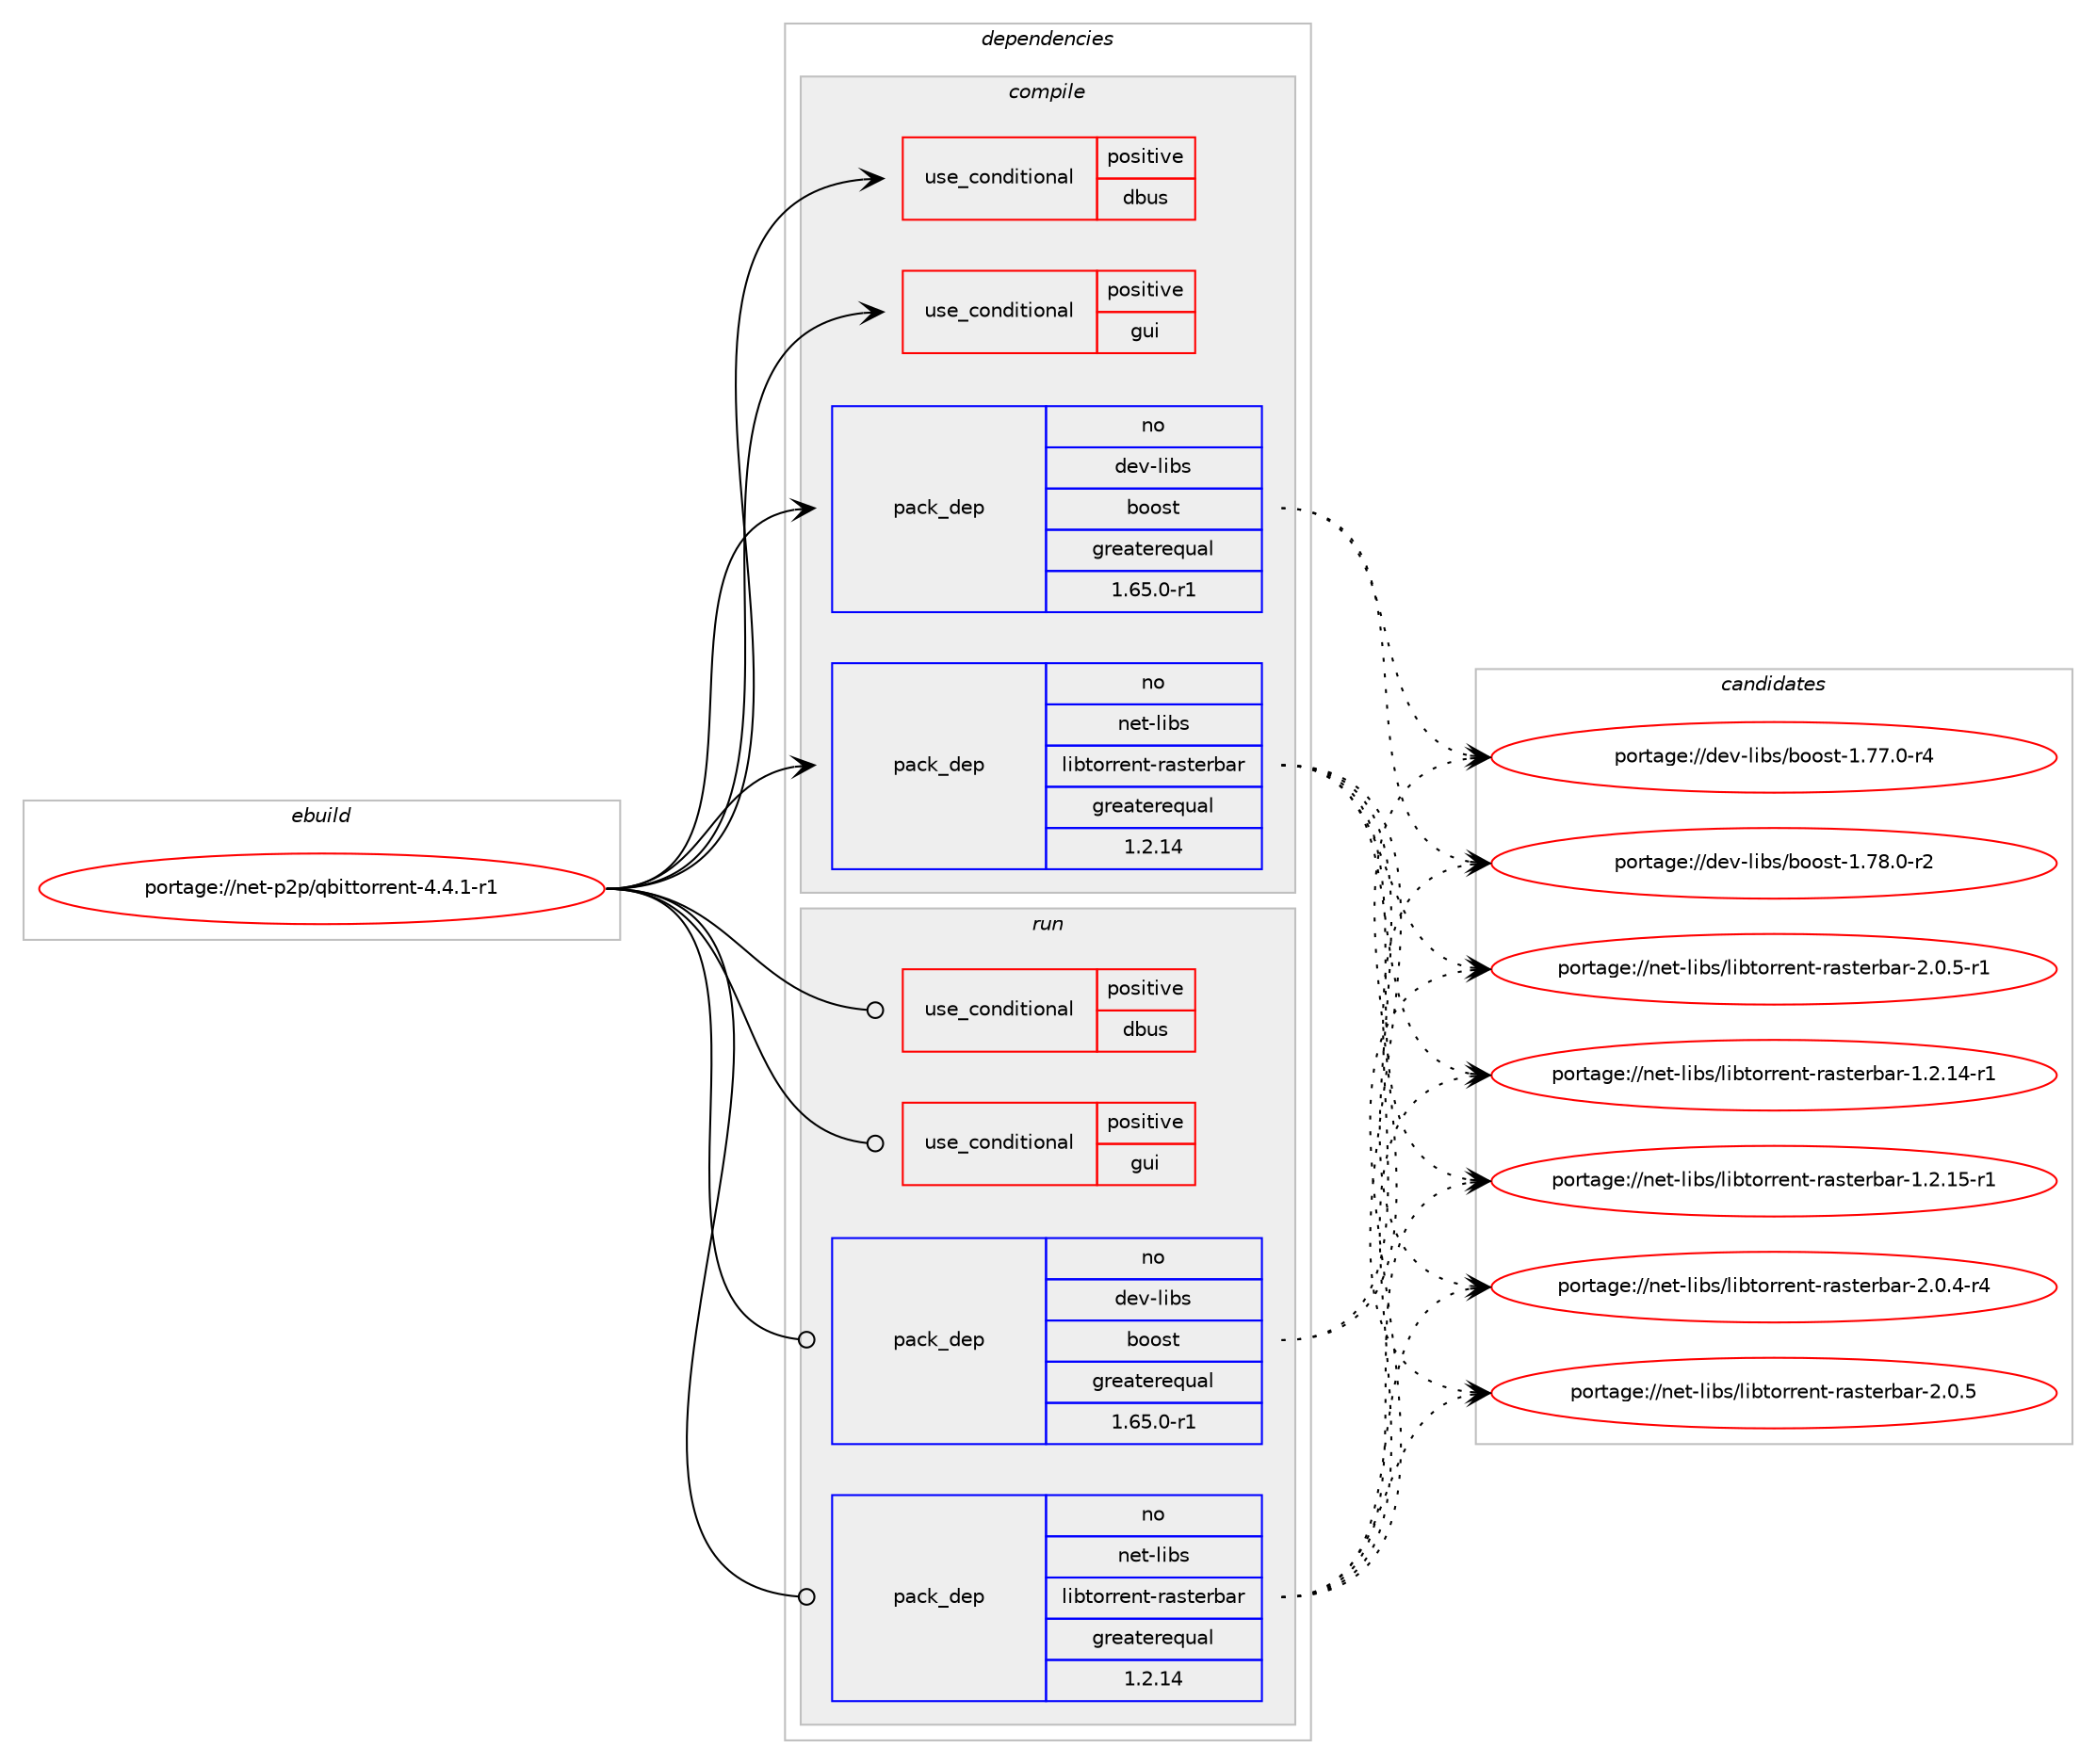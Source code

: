digraph prolog {

# *************
# Graph options
# *************

newrank=true;
concentrate=true;
compound=true;
graph [rankdir=LR,fontname=Helvetica,fontsize=10,ranksep=1.5];#, ranksep=2.5, nodesep=0.2];
edge  [arrowhead=vee];
node  [fontname=Helvetica,fontsize=10];

# **********
# The ebuild
# **********

subgraph cluster_leftcol {
color=gray;
label=<<i>ebuild</i>>;
id [label="portage://net-p2p/qbittorrent-4.4.1-r1", color=red, width=4, href="../net-p2p/qbittorrent-4.4.1-r1.svg"];
}

# ****************
# The dependencies
# ****************

subgraph cluster_midcol {
color=gray;
label=<<i>dependencies</i>>;
subgraph cluster_compile {
fillcolor="#eeeeee";
style=filled;
label=<<i>compile</i>>;
subgraph cond1404 {
dependency1746 [label=<<TABLE BORDER="0" CELLBORDER="1" CELLSPACING="0" CELLPADDING="4"><TR><TD ROWSPAN="3" CELLPADDING="10">use_conditional</TD></TR><TR><TD>positive</TD></TR><TR><TD>dbus</TD></TR></TABLE>>, shape=none, color=red];
# *** BEGIN UNKNOWN DEPENDENCY TYPE (TODO) ***
# dependency1746 -> package_dependency(portage://net-p2p/qbittorrent-4.4.1-r1,install,no,dev-qt,qtdbus,none,[,,],[slot(5)],[])
# *** END UNKNOWN DEPENDENCY TYPE (TODO) ***

}
id:e -> dependency1746:w [weight=20,style="solid",arrowhead="vee"];
subgraph cond1405 {
dependency1747 [label=<<TABLE BORDER="0" CELLBORDER="1" CELLSPACING="0" CELLPADDING="4"><TR><TD ROWSPAN="3" CELLPADDING="10">use_conditional</TD></TR><TR><TD>positive</TD></TR><TR><TD>gui</TD></TR></TABLE>>, shape=none, color=red];
# *** BEGIN UNKNOWN DEPENDENCY TYPE (TODO) ***
# dependency1747 -> package_dependency(portage://net-p2p/qbittorrent-4.4.1-r1,install,no,dev-libs,geoip,none,[,,],[],[])
# *** END UNKNOWN DEPENDENCY TYPE (TODO) ***

# *** BEGIN UNKNOWN DEPENDENCY TYPE (TODO) ***
# dependency1747 -> package_dependency(portage://net-p2p/qbittorrent-4.4.1-r1,install,no,dev-qt,qtgui,none,[,,],[slot(5)],[])
# *** END UNKNOWN DEPENDENCY TYPE (TODO) ***

# *** BEGIN UNKNOWN DEPENDENCY TYPE (TODO) ***
# dependency1747 -> package_dependency(portage://net-p2p/qbittorrent-4.4.1-r1,install,no,dev-qt,qtsvg,none,[,,],[slot(5)],[])
# *** END UNKNOWN DEPENDENCY TYPE (TODO) ***

# *** BEGIN UNKNOWN DEPENDENCY TYPE (TODO) ***
# dependency1747 -> package_dependency(portage://net-p2p/qbittorrent-4.4.1-r1,install,no,dev-qt,qtwidgets,none,[,,],[slot(5)],[])
# *** END UNKNOWN DEPENDENCY TYPE (TODO) ***

}
id:e -> dependency1747:w [weight=20,style="solid",arrowhead="vee"];
subgraph pack325 {
dependency1748 [label=<<TABLE BORDER="0" CELLBORDER="1" CELLSPACING="0" CELLPADDING="4" WIDTH="220"><TR><TD ROWSPAN="6" CELLPADDING="30">pack_dep</TD></TR><TR><TD WIDTH="110">no</TD></TR><TR><TD>dev-libs</TD></TR><TR><TD>boost</TD></TR><TR><TD>greaterequal</TD></TR><TR><TD>1.65.0-r1</TD></TR></TABLE>>, shape=none, color=blue];
}
id:e -> dependency1748:w [weight=20,style="solid",arrowhead="vee"];
# *** BEGIN UNKNOWN DEPENDENCY TYPE (TODO) ***
# id -> package_dependency(portage://net-p2p/qbittorrent-4.4.1-r1,install,no,dev-libs,openssl,none,[,,],any_same_slot,[])
# *** END UNKNOWN DEPENDENCY TYPE (TODO) ***

# *** BEGIN UNKNOWN DEPENDENCY TYPE (TODO) ***
# id -> package_dependency(portage://net-p2p/qbittorrent-4.4.1-r1,install,no,dev-qt,qtcore,none,[,,],[slot(5)],[])
# *** END UNKNOWN DEPENDENCY TYPE (TODO) ***

# *** BEGIN UNKNOWN DEPENDENCY TYPE (TODO) ***
# id -> package_dependency(portage://net-p2p/qbittorrent-4.4.1-r1,install,no,dev-qt,qtnetwork,none,[,,],[slot(5)],[use(enable(ssl),none)])
# *** END UNKNOWN DEPENDENCY TYPE (TODO) ***

# *** BEGIN UNKNOWN DEPENDENCY TYPE (TODO) ***
# id -> package_dependency(portage://net-p2p/qbittorrent-4.4.1-r1,install,no,dev-qt,qtsql,none,[,,],[slot(5)],[])
# *** END UNKNOWN DEPENDENCY TYPE (TODO) ***

# *** BEGIN UNKNOWN DEPENDENCY TYPE (TODO) ***
# id -> package_dependency(portage://net-p2p/qbittorrent-4.4.1-r1,install,no,dev-qt,qtxml,none,[,,],[slot(5)],[])
# *** END UNKNOWN DEPENDENCY TYPE (TODO) ***

subgraph pack326 {
dependency1749 [label=<<TABLE BORDER="0" CELLBORDER="1" CELLSPACING="0" CELLPADDING="4" WIDTH="220"><TR><TD ROWSPAN="6" CELLPADDING="30">pack_dep</TD></TR><TR><TD WIDTH="110">no</TD></TR><TR><TD>net-libs</TD></TR><TR><TD>libtorrent-rasterbar</TD></TR><TR><TD>greaterequal</TD></TR><TR><TD>1.2.14</TD></TR></TABLE>>, shape=none, color=blue];
}
id:e -> dependency1749:w [weight=20,style="solid",arrowhead="vee"];
# *** BEGIN UNKNOWN DEPENDENCY TYPE (TODO) ***
# id -> package_dependency(portage://net-p2p/qbittorrent-4.4.1-r1,install,no,sys-libs,zlib,none,[,,],[],[])
# *** END UNKNOWN DEPENDENCY TYPE (TODO) ***

}
subgraph cluster_compileandrun {
fillcolor="#eeeeee";
style=filled;
label=<<i>compile and run</i>>;
}
subgraph cluster_run {
fillcolor="#eeeeee";
style=filled;
label=<<i>run</i>>;
subgraph cond1406 {
dependency1750 [label=<<TABLE BORDER="0" CELLBORDER="1" CELLSPACING="0" CELLPADDING="4"><TR><TD ROWSPAN="3" CELLPADDING="10">use_conditional</TD></TR><TR><TD>positive</TD></TR><TR><TD>dbus</TD></TR></TABLE>>, shape=none, color=red];
# *** BEGIN UNKNOWN DEPENDENCY TYPE (TODO) ***
# dependency1750 -> package_dependency(portage://net-p2p/qbittorrent-4.4.1-r1,run,no,dev-qt,qtdbus,none,[,,],[slot(5)],[])
# *** END UNKNOWN DEPENDENCY TYPE (TODO) ***

}
id:e -> dependency1750:w [weight=20,style="solid",arrowhead="odot"];
subgraph cond1407 {
dependency1751 [label=<<TABLE BORDER="0" CELLBORDER="1" CELLSPACING="0" CELLPADDING="4"><TR><TD ROWSPAN="3" CELLPADDING="10">use_conditional</TD></TR><TR><TD>positive</TD></TR><TR><TD>gui</TD></TR></TABLE>>, shape=none, color=red];
# *** BEGIN UNKNOWN DEPENDENCY TYPE (TODO) ***
# dependency1751 -> package_dependency(portage://net-p2p/qbittorrent-4.4.1-r1,run,no,dev-libs,geoip,none,[,,],[],[])
# *** END UNKNOWN DEPENDENCY TYPE (TODO) ***

# *** BEGIN UNKNOWN DEPENDENCY TYPE (TODO) ***
# dependency1751 -> package_dependency(portage://net-p2p/qbittorrent-4.4.1-r1,run,no,dev-qt,qtgui,none,[,,],[slot(5)],[])
# *** END UNKNOWN DEPENDENCY TYPE (TODO) ***

# *** BEGIN UNKNOWN DEPENDENCY TYPE (TODO) ***
# dependency1751 -> package_dependency(portage://net-p2p/qbittorrent-4.4.1-r1,run,no,dev-qt,qtsvg,none,[,,],[slot(5)],[])
# *** END UNKNOWN DEPENDENCY TYPE (TODO) ***

# *** BEGIN UNKNOWN DEPENDENCY TYPE (TODO) ***
# dependency1751 -> package_dependency(portage://net-p2p/qbittorrent-4.4.1-r1,run,no,dev-qt,qtwidgets,none,[,,],[slot(5)],[])
# *** END UNKNOWN DEPENDENCY TYPE (TODO) ***

}
id:e -> dependency1751:w [weight=20,style="solid",arrowhead="odot"];
subgraph pack327 {
dependency1752 [label=<<TABLE BORDER="0" CELLBORDER="1" CELLSPACING="0" CELLPADDING="4" WIDTH="220"><TR><TD ROWSPAN="6" CELLPADDING="30">pack_dep</TD></TR><TR><TD WIDTH="110">no</TD></TR><TR><TD>dev-libs</TD></TR><TR><TD>boost</TD></TR><TR><TD>greaterequal</TD></TR><TR><TD>1.65.0-r1</TD></TR></TABLE>>, shape=none, color=blue];
}
id:e -> dependency1752:w [weight=20,style="solid",arrowhead="odot"];
# *** BEGIN UNKNOWN DEPENDENCY TYPE (TODO) ***
# id -> package_dependency(portage://net-p2p/qbittorrent-4.4.1-r1,run,no,dev-libs,openssl,none,[,,],any_same_slot,[])
# *** END UNKNOWN DEPENDENCY TYPE (TODO) ***

# *** BEGIN UNKNOWN DEPENDENCY TYPE (TODO) ***
# id -> package_dependency(portage://net-p2p/qbittorrent-4.4.1-r1,run,no,dev-qt,qtcore,none,[,,],[slot(5)],[])
# *** END UNKNOWN DEPENDENCY TYPE (TODO) ***

# *** BEGIN UNKNOWN DEPENDENCY TYPE (TODO) ***
# id -> package_dependency(portage://net-p2p/qbittorrent-4.4.1-r1,run,no,dev-qt,qtnetwork,none,[,,],[slot(5)],[use(enable(ssl),none)])
# *** END UNKNOWN DEPENDENCY TYPE (TODO) ***

# *** BEGIN UNKNOWN DEPENDENCY TYPE (TODO) ***
# id -> package_dependency(portage://net-p2p/qbittorrent-4.4.1-r1,run,no,dev-qt,qtsql,none,[,,],[slot(5)],[])
# *** END UNKNOWN DEPENDENCY TYPE (TODO) ***

# *** BEGIN UNKNOWN DEPENDENCY TYPE (TODO) ***
# id -> package_dependency(portage://net-p2p/qbittorrent-4.4.1-r1,run,no,dev-qt,qtxml,none,[,,],[slot(5)],[])
# *** END UNKNOWN DEPENDENCY TYPE (TODO) ***

subgraph pack328 {
dependency1753 [label=<<TABLE BORDER="0" CELLBORDER="1" CELLSPACING="0" CELLPADDING="4" WIDTH="220"><TR><TD ROWSPAN="6" CELLPADDING="30">pack_dep</TD></TR><TR><TD WIDTH="110">no</TD></TR><TR><TD>net-libs</TD></TR><TR><TD>libtorrent-rasterbar</TD></TR><TR><TD>greaterequal</TD></TR><TR><TD>1.2.14</TD></TR></TABLE>>, shape=none, color=blue];
}
id:e -> dependency1753:w [weight=20,style="solid",arrowhead="odot"];
# *** BEGIN UNKNOWN DEPENDENCY TYPE (TODO) ***
# id -> package_dependency(portage://net-p2p/qbittorrent-4.4.1-r1,run,no,sys-libs,zlib,none,[,,],[],[])
# *** END UNKNOWN DEPENDENCY TYPE (TODO) ***

}
}

# **************
# The candidates
# **************

subgraph cluster_choices {
rank=same;
color=gray;
label=<<i>candidates</i>>;

subgraph choice325 {
color=black;
nodesep=1;
choice10010111845108105981154798111111115116454946555546484511452 [label="portage://dev-libs/boost-1.77.0-r4", color=red, width=4,href="../dev-libs/boost-1.77.0-r4.svg"];
choice10010111845108105981154798111111115116454946555646484511450 [label="portage://dev-libs/boost-1.78.0-r2", color=red, width=4,href="../dev-libs/boost-1.78.0-r2.svg"];
dependency1748:e -> choice10010111845108105981154798111111115116454946555546484511452:w [style=dotted,weight="100"];
dependency1748:e -> choice10010111845108105981154798111111115116454946555646484511450:w [style=dotted,weight="100"];
}
subgraph choice326 {
color=black;
nodesep=1;
choice1101011164510810598115471081059811611111411410111011645114971151161011149897114454946504649524511449 [label="portage://net-libs/libtorrent-rasterbar-1.2.14-r1", color=red, width=4,href="../net-libs/libtorrent-rasterbar-1.2.14-r1.svg"];
choice1101011164510810598115471081059811611111411410111011645114971151161011149897114454946504649534511449 [label="portage://net-libs/libtorrent-rasterbar-1.2.15-r1", color=red, width=4,href="../net-libs/libtorrent-rasterbar-1.2.15-r1.svg"];
choice11010111645108105981154710810598116111114114101110116451149711511610111498971144550464846524511452 [label="portage://net-libs/libtorrent-rasterbar-2.0.4-r4", color=red, width=4,href="../net-libs/libtorrent-rasterbar-2.0.4-r4.svg"];
choice1101011164510810598115471081059811611111411410111011645114971151161011149897114455046484653 [label="portage://net-libs/libtorrent-rasterbar-2.0.5", color=red, width=4,href="../net-libs/libtorrent-rasterbar-2.0.5.svg"];
choice11010111645108105981154710810598116111114114101110116451149711511610111498971144550464846534511449 [label="portage://net-libs/libtorrent-rasterbar-2.0.5-r1", color=red, width=4,href="../net-libs/libtorrent-rasterbar-2.0.5-r1.svg"];
dependency1749:e -> choice1101011164510810598115471081059811611111411410111011645114971151161011149897114454946504649524511449:w [style=dotted,weight="100"];
dependency1749:e -> choice1101011164510810598115471081059811611111411410111011645114971151161011149897114454946504649534511449:w [style=dotted,weight="100"];
dependency1749:e -> choice11010111645108105981154710810598116111114114101110116451149711511610111498971144550464846524511452:w [style=dotted,weight="100"];
dependency1749:e -> choice1101011164510810598115471081059811611111411410111011645114971151161011149897114455046484653:w [style=dotted,weight="100"];
dependency1749:e -> choice11010111645108105981154710810598116111114114101110116451149711511610111498971144550464846534511449:w [style=dotted,weight="100"];
}
subgraph choice327 {
color=black;
nodesep=1;
choice10010111845108105981154798111111115116454946555546484511452 [label="portage://dev-libs/boost-1.77.0-r4", color=red, width=4,href="../dev-libs/boost-1.77.0-r4.svg"];
choice10010111845108105981154798111111115116454946555646484511450 [label="portage://dev-libs/boost-1.78.0-r2", color=red, width=4,href="../dev-libs/boost-1.78.0-r2.svg"];
dependency1752:e -> choice10010111845108105981154798111111115116454946555546484511452:w [style=dotted,weight="100"];
dependency1752:e -> choice10010111845108105981154798111111115116454946555646484511450:w [style=dotted,weight="100"];
}
subgraph choice328 {
color=black;
nodesep=1;
choice1101011164510810598115471081059811611111411410111011645114971151161011149897114454946504649524511449 [label="portage://net-libs/libtorrent-rasterbar-1.2.14-r1", color=red, width=4,href="../net-libs/libtorrent-rasterbar-1.2.14-r1.svg"];
choice1101011164510810598115471081059811611111411410111011645114971151161011149897114454946504649534511449 [label="portage://net-libs/libtorrent-rasterbar-1.2.15-r1", color=red, width=4,href="../net-libs/libtorrent-rasterbar-1.2.15-r1.svg"];
choice11010111645108105981154710810598116111114114101110116451149711511610111498971144550464846524511452 [label="portage://net-libs/libtorrent-rasterbar-2.0.4-r4", color=red, width=4,href="../net-libs/libtorrent-rasterbar-2.0.4-r4.svg"];
choice1101011164510810598115471081059811611111411410111011645114971151161011149897114455046484653 [label="portage://net-libs/libtorrent-rasterbar-2.0.5", color=red, width=4,href="../net-libs/libtorrent-rasterbar-2.0.5.svg"];
choice11010111645108105981154710810598116111114114101110116451149711511610111498971144550464846534511449 [label="portage://net-libs/libtorrent-rasterbar-2.0.5-r1", color=red, width=4,href="../net-libs/libtorrent-rasterbar-2.0.5-r1.svg"];
dependency1753:e -> choice1101011164510810598115471081059811611111411410111011645114971151161011149897114454946504649524511449:w [style=dotted,weight="100"];
dependency1753:e -> choice1101011164510810598115471081059811611111411410111011645114971151161011149897114454946504649534511449:w [style=dotted,weight="100"];
dependency1753:e -> choice11010111645108105981154710810598116111114114101110116451149711511610111498971144550464846524511452:w [style=dotted,weight="100"];
dependency1753:e -> choice1101011164510810598115471081059811611111411410111011645114971151161011149897114455046484653:w [style=dotted,weight="100"];
dependency1753:e -> choice11010111645108105981154710810598116111114114101110116451149711511610111498971144550464846534511449:w [style=dotted,weight="100"];
}
}

}
